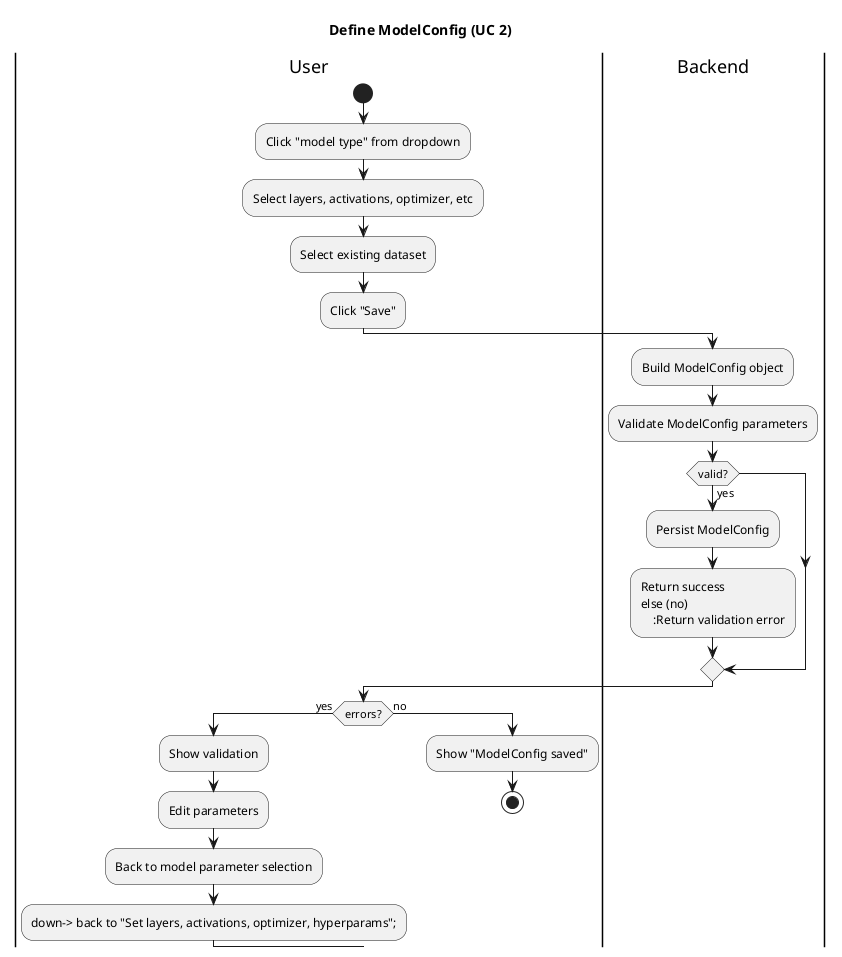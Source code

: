 @startuml
title Define ModelConfig (UC 2)
|User|
start
:Click "model type" from dropdown;
:Select layers, activations, optimizer, etc;
:Select existing dataset;
:Click "Save";

|Backend|
:Build ModelConfig object;
:Validate ModelConfig parameters;

if (valid?) then (yes)
    :Persist ModelConfig;
    :Return success
else (no)
    :Return validation error;
endif

|User|
if (errors?) then (yes)
    :Show validation;
    :Edit parameters;
    :Back to model parameter selection;
    -down-> back to "Set layers, activations, optimizer, hyperparams";
else (no)
    :Show "ModelConfig saved";
    stop
endif
@enduml